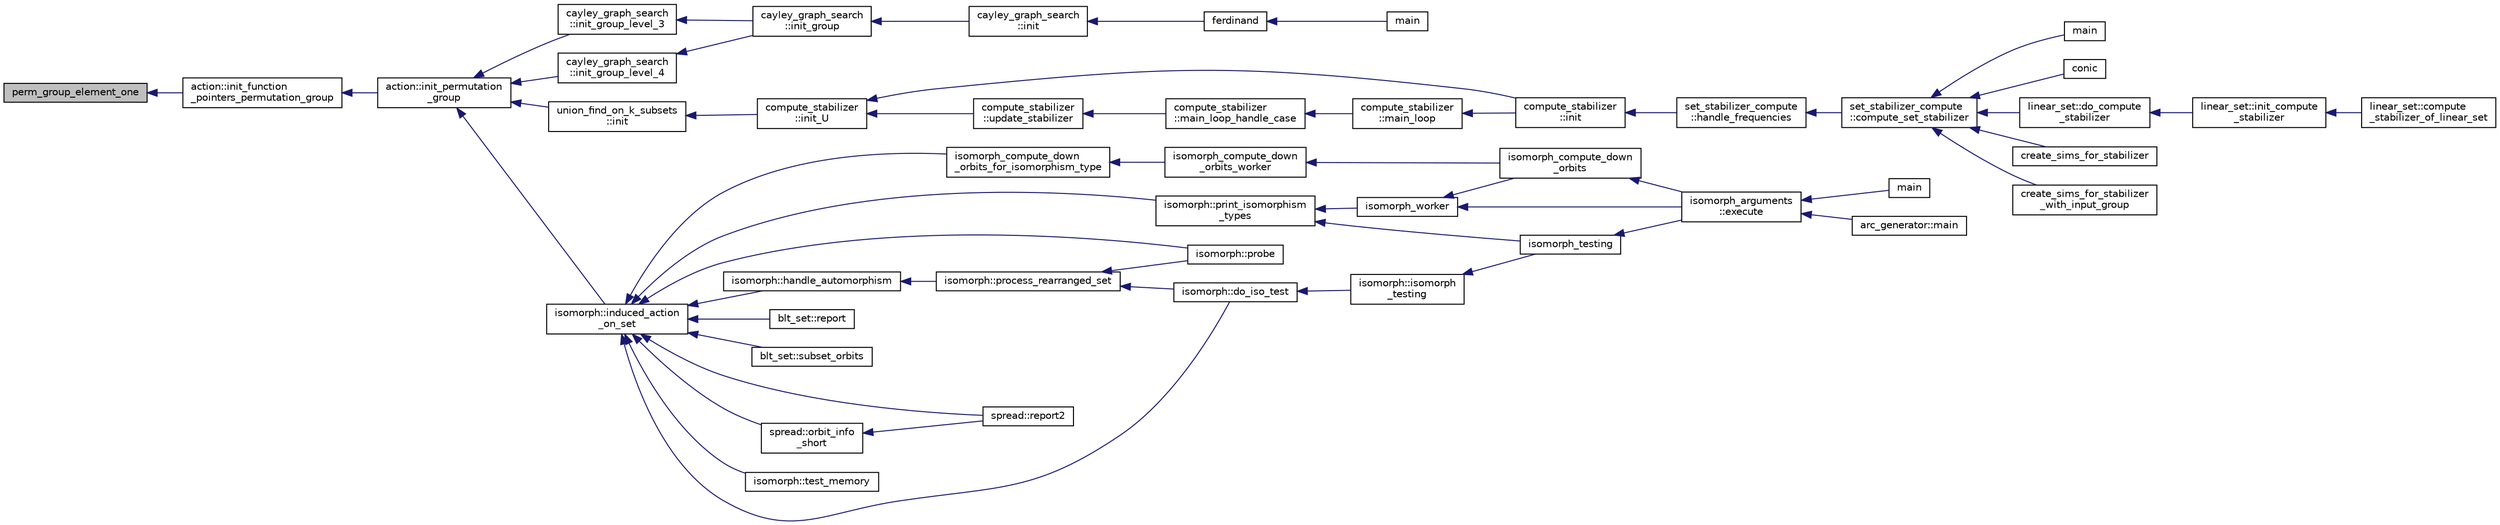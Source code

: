 digraph "perm_group_element_one"
{
  edge [fontname="Helvetica",fontsize="10",labelfontname="Helvetica",labelfontsize="10"];
  node [fontname="Helvetica",fontsize="10",shape=record];
  rankdir="LR";
  Node8309 [label="perm_group_element_one",height=0.2,width=0.4,color="black", fillcolor="grey75", style="filled", fontcolor="black"];
  Node8309 -> Node8310 [dir="back",color="midnightblue",fontsize="10",style="solid",fontname="Helvetica"];
  Node8310 [label="action::init_function\l_pointers_permutation_group",height=0.2,width=0.4,color="black", fillcolor="white", style="filled",URL="$d2/d86/classaction.html#a8e6cd4aa446047edbebe7e0702dc1f17"];
  Node8310 -> Node8311 [dir="back",color="midnightblue",fontsize="10",style="solid",fontname="Helvetica"];
  Node8311 [label="action::init_permutation\l_group",height=0.2,width=0.4,color="black", fillcolor="white", style="filled",URL="$d2/d86/classaction.html#a339bbfc596572ec88071c5f5e0ce3f41"];
  Node8311 -> Node8312 [dir="back",color="midnightblue",fontsize="10",style="solid",fontname="Helvetica"];
  Node8312 [label="cayley_graph_search\l::init_group_level_3",height=0.2,width=0.4,color="black", fillcolor="white", style="filled",URL="$de/dae/classcayley__graph__search.html#a7c936e674e8ea64597fa37ae5aa71c71"];
  Node8312 -> Node8313 [dir="back",color="midnightblue",fontsize="10",style="solid",fontname="Helvetica"];
  Node8313 [label="cayley_graph_search\l::init_group",height=0.2,width=0.4,color="black", fillcolor="white", style="filled",URL="$de/dae/classcayley__graph__search.html#adbce2e517a8ed979f53e8aeb043cf4ca"];
  Node8313 -> Node8314 [dir="back",color="midnightblue",fontsize="10",style="solid",fontname="Helvetica"];
  Node8314 [label="cayley_graph_search\l::init",height=0.2,width=0.4,color="black", fillcolor="white", style="filled",URL="$de/dae/classcayley__graph__search.html#add9c6434abeaebac4a07bc03cb21672d"];
  Node8314 -> Node8315 [dir="back",color="midnightblue",fontsize="10",style="solid",fontname="Helvetica"];
  Node8315 [label="ferdinand",height=0.2,width=0.4,color="black", fillcolor="white", style="filled",URL="$da/df3/ferdinand_8_c.html#a322b57727d23cf5a0932f11c30ea18d9"];
  Node8315 -> Node8316 [dir="back",color="midnightblue",fontsize="10",style="solid",fontname="Helvetica"];
  Node8316 [label="main",height=0.2,width=0.4,color="black", fillcolor="white", style="filled",URL="$da/df3/ferdinand_8_c.html#a3c04138a5bfe5d72780bb7e82a18e627"];
  Node8311 -> Node8317 [dir="back",color="midnightblue",fontsize="10",style="solid",fontname="Helvetica"];
  Node8317 [label="cayley_graph_search\l::init_group_level_4",height=0.2,width=0.4,color="black", fillcolor="white", style="filled",URL="$de/dae/classcayley__graph__search.html#a6593f90cd91bea8c23fe71acca05655e"];
  Node8317 -> Node8313 [dir="back",color="midnightblue",fontsize="10",style="solid",fontname="Helvetica"];
  Node8311 -> Node8318 [dir="back",color="midnightblue",fontsize="10",style="solid",fontname="Helvetica"];
  Node8318 [label="union_find_on_k_subsets\l::init",height=0.2,width=0.4,color="black", fillcolor="white", style="filled",URL="$d3/d1b/classunion__find__on__k__subsets.html#aad0de310a8e8df1ff78ee2eaf3ec1e54"];
  Node8318 -> Node8319 [dir="back",color="midnightblue",fontsize="10",style="solid",fontname="Helvetica"];
  Node8319 [label="compute_stabilizer\l::init_U",height=0.2,width=0.4,color="black", fillcolor="white", style="filled",URL="$d8/d30/classcompute__stabilizer.html#a00de428b9934e9a55157eff6c43d64d0"];
  Node8319 -> Node8320 [dir="back",color="midnightblue",fontsize="10",style="solid",fontname="Helvetica"];
  Node8320 [label="compute_stabilizer\l::init",height=0.2,width=0.4,color="black", fillcolor="white", style="filled",URL="$d8/d30/classcompute__stabilizer.html#a36a1729430f317a65559220a8206a7d7"];
  Node8320 -> Node8321 [dir="back",color="midnightblue",fontsize="10",style="solid",fontname="Helvetica"];
  Node8321 [label="set_stabilizer_compute\l::handle_frequencies",height=0.2,width=0.4,color="black", fillcolor="white", style="filled",URL="$d8/dc6/classset__stabilizer__compute.html#a247c31bc3f19f22dadbfd7607cbaaa78"];
  Node8321 -> Node8322 [dir="back",color="midnightblue",fontsize="10",style="solid",fontname="Helvetica"];
  Node8322 [label="set_stabilizer_compute\l::compute_set_stabilizer",height=0.2,width=0.4,color="black", fillcolor="white", style="filled",URL="$d8/dc6/classset__stabilizer__compute.html#ad4f92074322e98c7cd0ed5d4f8486b76"];
  Node8322 -> Node8323 [dir="back",color="midnightblue",fontsize="10",style="solid",fontname="Helvetica"];
  Node8323 [label="main",height=0.2,width=0.4,color="black", fillcolor="white", style="filled",URL="$db/d67/test__hyperoval_8_c.html#a3c04138a5bfe5d72780bb7e82a18e627"];
  Node8322 -> Node8324 [dir="back",color="midnightblue",fontsize="10",style="solid",fontname="Helvetica"];
  Node8324 [label="conic",height=0.2,width=0.4,color="black", fillcolor="white", style="filled",URL="$d4/de8/conic_8_c.html#a96def9474b981a9d5831a9b48d85d652"];
  Node8322 -> Node8325 [dir="back",color="midnightblue",fontsize="10",style="solid",fontname="Helvetica"];
  Node8325 [label="linear_set::do_compute\l_stabilizer",height=0.2,width=0.4,color="black", fillcolor="white", style="filled",URL="$dd/d86/classlinear__set.html#ae8f58ded28fb5370f4459cca42b7463b"];
  Node8325 -> Node8326 [dir="back",color="midnightblue",fontsize="10",style="solid",fontname="Helvetica"];
  Node8326 [label="linear_set::init_compute\l_stabilizer",height=0.2,width=0.4,color="black", fillcolor="white", style="filled",URL="$dd/d86/classlinear__set.html#a0cc3eaec1896fdc977b62e94623b055b"];
  Node8326 -> Node8327 [dir="back",color="midnightblue",fontsize="10",style="solid",fontname="Helvetica"];
  Node8327 [label="linear_set::compute\l_stabilizer_of_linear_set",height=0.2,width=0.4,color="black", fillcolor="white", style="filled",URL="$dd/d86/classlinear__set.html#a098a133edfbaae0fd347a69c50bdbee2"];
  Node8322 -> Node8328 [dir="back",color="midnightblue",fontsize="10",style="solid",fontname="Helvetica"];
  Node8328 [label="create_sims_for_stabilizer",height=0.2,width=0.4,color="black", fillcolor="white", style="filled",URL="$d0/d76/tl__algebra__and__number__theory_8h.html#af2c67d225072549409be710ac3cd30f8"];
  Node8322 -> Node8329 [dir="back",color="midnightblue",fontsize="10",style="solid",fontname="Helvetica"];
  Node8329 [label="create_sims_for_stabilizer\l_with_input_group",height=0.2,width=0.4,color="black", fillcolor="white", style="filled",URL="$d0/d76/tl__algebra__and__number__theory_8h.html#af5482567a8d6ba5c2fe593bf6f7f9a0f"];
  Node8319 -> Node8330 [dir="back",color="midnightblue",fontsize="10",style="solid",fontname="Helvetica"];
  Node8330 [label="compute_stabilizer\l::update_stabilizer",height=0.2,width=0.4,color="black", fillcolor="white", style="filled",URL="$d8/d30/classcompute__stabilizer.html#a9d7978a6326dc7f0935f557f0828ed8e"];
  Node8330 -> Node8331 [dir="back",color="midnightblue",fontsize="10",style="solid",fontname="Helvetica"];
  Node8331 [label="compute_stabilizer\l::main_loop_handle_case",height=0.2,width=0.4,color="black", fillcolor="white", style="filled",URL="$d8/d30/classcompute__stabilizer.html#a040fb5c6ad50133c5a16a35ed5b2ecc4"];
  Node8331 -> Node8332 [dir="back",color="midnightblue",fontsize="10",style="solid",fontname="Helvetica"];
  Node8332 [label="compute_stabilizer\l::main_loop",height=0.2,width=0.4,color="black", fillcolor="white", style="filled",URL="$d8/d30/classcompute__stabilizer.html#ae8615a28e0494704450689b6ea0b7ca2"];
  Node8332 -> Node8320 [dir="back",color="midnightblue",fontsize="10",style="solid",fontname="Helvetica"];
  Node8311 -> Node8333 [dir="back",color="midnightblue",fontsize="10",style="solid",fontname="Helvetica"];
  Node8333 [label="isomorph::induced_action\l_on_set",height=0.2,width=0.4,color="black", fillcolor="white", style="filled",URL="$d3/d5f/classisomorph.html#a66a62f79a0f877b889ec5bd0c79392f1"];
  Node8333 -> Node8334 [dir="back",color="midnightblue",fontsize="10",style="solid",fontname="Helvetica"];
  Node8334 [label="blt_set::report",height=0.2,width=0.4,color="black", fillcolor="white", style="filled",URL="$d1/d3d/classblt__set.html#a6b19f88bd2b92ebfba7e7c362eb9065c"];
  Node8333 -> Node8335 [dir="back",color="midnightblue",fontsize="10",style="solid",fontname="Helvetica"];
  Node8335 [label="blt_set::subset_orbits",height=0.2,width=0.4,color="black", fillcolor="white", style="filled",URL="$d1/d3d/classblt__set.html#af8f79fc4346244acfa0e2c2d23c36993"];
  Node8333 -> Node8336 [dir="back",color="midnightblue",fontsize="10",style="solid",fontname="Helvetica"];
  Node8336 [label="spread::report2",height=0.2,width=0.4,color="black", fillcolor="white", style="filled",URL="$da/dc1/classspread.html#a543a79e4e7306af291584f53dacbfdd8"];
  Node8333 -> Node8337 [dir="back",color="midnightblue",fontsize="10",style="solid",fontname="Helvetica"];
  Node8337 [label="spread::orbit_info\l_short",height=0.2,width=0.4,color="black", fillcolor="white", style="filled",URL="$da/dc1/classspread.html#a24795f879a815d7e4480a72395711aef"];
  Node8337 -> Node8336 [dir="back",color="midnightblue",fontsize="10",style="solid",fontname="Helvetica"];
  Node8333 -> Node8338 [dir="back",color="midnightblue",fontsize="10",style="solid",fontname="Helvetica"];
  Node8338 [label="isomorph::test_memory",height=0.2,width=0.4,color="black", fillcolor="white", style="filled",URL="$d3/d5f/classisomorph.html#a27877043c77db8e85e8fa7d5c43845b0"];
  Node8333 -> Node8339 [dir="back",color="midnightblue",fontsize="10",style="solid",fontname="Helvetica"];
  Node8339 [label="isomorph::print_isomorphism\l_types",height=0.2,width=0.4,color="black", fillcolor="white", style="filled",URL="$d3/d5f/classisomorph.html#abbcd12f6434585951a5532d0b2467a00"];
  Node8339 -> Node8340 [dir="back",color="midnightblue",fontsize="10",style="solid",fontname="Helvetica"];
  Node8340 [label="isomorph_testing",height=0.2,width=0.4,color="black", fillcolor="white", style="filled",URL="$d4/d7e/isomorph__global_8_c.html#a5a73cbe9f89c4727f086482ee2d238f9"];
  Node8340 -> Node8341 [dir="back",color="midnightblue",fontsize="10",style="solid",fontname="Helvetica"];
  Node8341 [label="isomorph_arguments\l::execute",height=0.2,width=0.4,color="black", fillcolor="white", style="filled",URL="$d5/de4/classisomorph__arguments.html#aa85e472d14906abdd5672dc66027583e"];
  Node8341 -> Node8342 [dir="back",color="midnightblue",fontsize="10",style="solid",fontname="Helvetica"];
  Node8342 [label="main",height=0.2,width=0.4,color="black", fillcolor="white", style="filled",URL="$d1/d5e/blt__main_8_c.html#a217dbf8b442f20279ea00b898af96f52"];
  Node8341 -> Node8343 [dir="back",color="midnightblue",fontsize="10",style="solid",fontname="Helvetica"];
  Node8343 [label="arc_generator::main",height=0.2,width=0.4,color="black", fillcolor="white", style="filled",URL="$d4/d21/classarc__generator.html#ad80140b51b165dad1fe6ab232be7829a"];
  Node8339 -> Node8344 [dir="back",color="midnightblue",fontsize="10",style="solid",fontname="Helvetica"];
  Node8344 [label="isomorph_worker",height=0.2,width=0.4,color="black", fillcolor="white", style="filled",URL="$d4/d7e/isomorph__global_8_c.html#ace3bb6ec719b02a35534309d4d3fe99a"];
  Node8344 -> Node8341 [dir="back",color="midnightblue",fontsize="10",style="solid",fontname="Helvetica"];
  Node8344 -> Node8345 [dir="back",color="midnightblue",fontsize="10",style="solid",fontname="Helvetica"];
  Node8345 [label="isomorph_compute_down\l_orbits",height=0.2,width=0.4,color="black", fillcolor="white", style="filled",URL="$d4/d7e/isomorph__global_8_c.html#a3613cea19158edd30958c4edecd97d53"];
  Node8345 -> Node8341 [dir="back",color="midnightblue",fontsize="10",style="solid",fontname="Helvetica"];
  Node8333 -> Node8346 [dir="back",color="midnightblue",fontsize="10",style="solid",fontname="Helvetica"];
  Node8346 [label="isomorph_compute_down\l_orbits_for_isomorphism_type",height=0.2,width=0.4,color="black", fillcolor="white", style="filled",URL="$d4/d7e/isomorph__global_8_c.html#a13519b3a5d3b5ceb26b4bec6736b0086"];
  Node8346 -> Node8347 [dir="back",color="midnightblue",fontsize="10",style="solid",fontname="Helvetica"];
  Node8347 [label="isomorph_compute_down\l_orbits_worker",height=0.2,width=0.4,color="black", fillcolor="white", style="filled",URL="$d4/d7e/isomorph__global_8_c.html#a4edf4a833ce5638a3d58cfae1c702b37"];
  Node8347 -> Node8345 [dir="back",color="midnightblue",fontsize="10",style="solid",fontname="Helvetica"];
  Node8333 -> Node8348 [dir="back",color="midnightblue",fontsize="10",style="solid",fontname="Helvetica"];
  Node8348 [label="isomorph::probe",height=0.2,width=0.4,color="black", fillcolor="white", style="filled",URL="$d3/d5f/classisomorph.html#a9cb6fed7b6ac639d886b117a1f454441"];
  Node8333 -> Node8349 [dir="back",color="midnightblue",fontsize="10",style="solid",fontname="Helvetica"];
  Node8349 [label="isomorph::do_iso_test",height=0.2,width=0.4,color="black", fillcolor="white", style="filled",URL="$d3/d5f/classisomorph.html#a51fc3bf5cc3a99282a489b2df37ee24e"];
  Node8349 -> Node8350 [dir="back",color="midnightblue",fontsize="10",style="solid",fontname="Helvetica"];
  Node8350 [label="isomorph::isomorph\l_testing",height=0.2,width=0.4,color="black", fillcolor="white", style="filled",URL="$d3/d5f/classisomorph.html#ad7945ec94ba0ba16953482edfaa4da6e"];
  Node8350 -> Node8340 [dir="back",color="midnightblue",fontsize="10",style="solid",fontname="Helvetica"];
  Node8333 -> Node8351 [dir="back",color="midnightblue",fontsize="10",style="solid",fontname="Helvetica"];
  Node8351 [label="isomorph::handle_automorphism",height=0.2,width=0.4,color="black", fillcolor="white", style="filled",URL="$d3/d5f/classisomorph.html#a95e0ae39f992234f7cbeb6f1d57d82df"];
  Node8351 -> Node8352 [dir="back",color="midnightblue",fontsize="10",style="solid",fontname="Helvetica"];
  Node8352 [label="isomorph::process_rearranged_set",height=0.2,width=0.4,color="black", fillcolor="white", style="filled",URL="$d3/d5f/classisomorph.html#a7767fd5f1da6dfd7f93810be99ba4ab6"];
  Node8352 -> Node8348 [dir="back",color="midnightblue",fontsize="10",style="solid",fontname="Helvetica"];
  Node8352 -> Node8349 [dir="back",color="midnightblue",fontsize="10",style="solid",fontname="Helvetica"];
}
